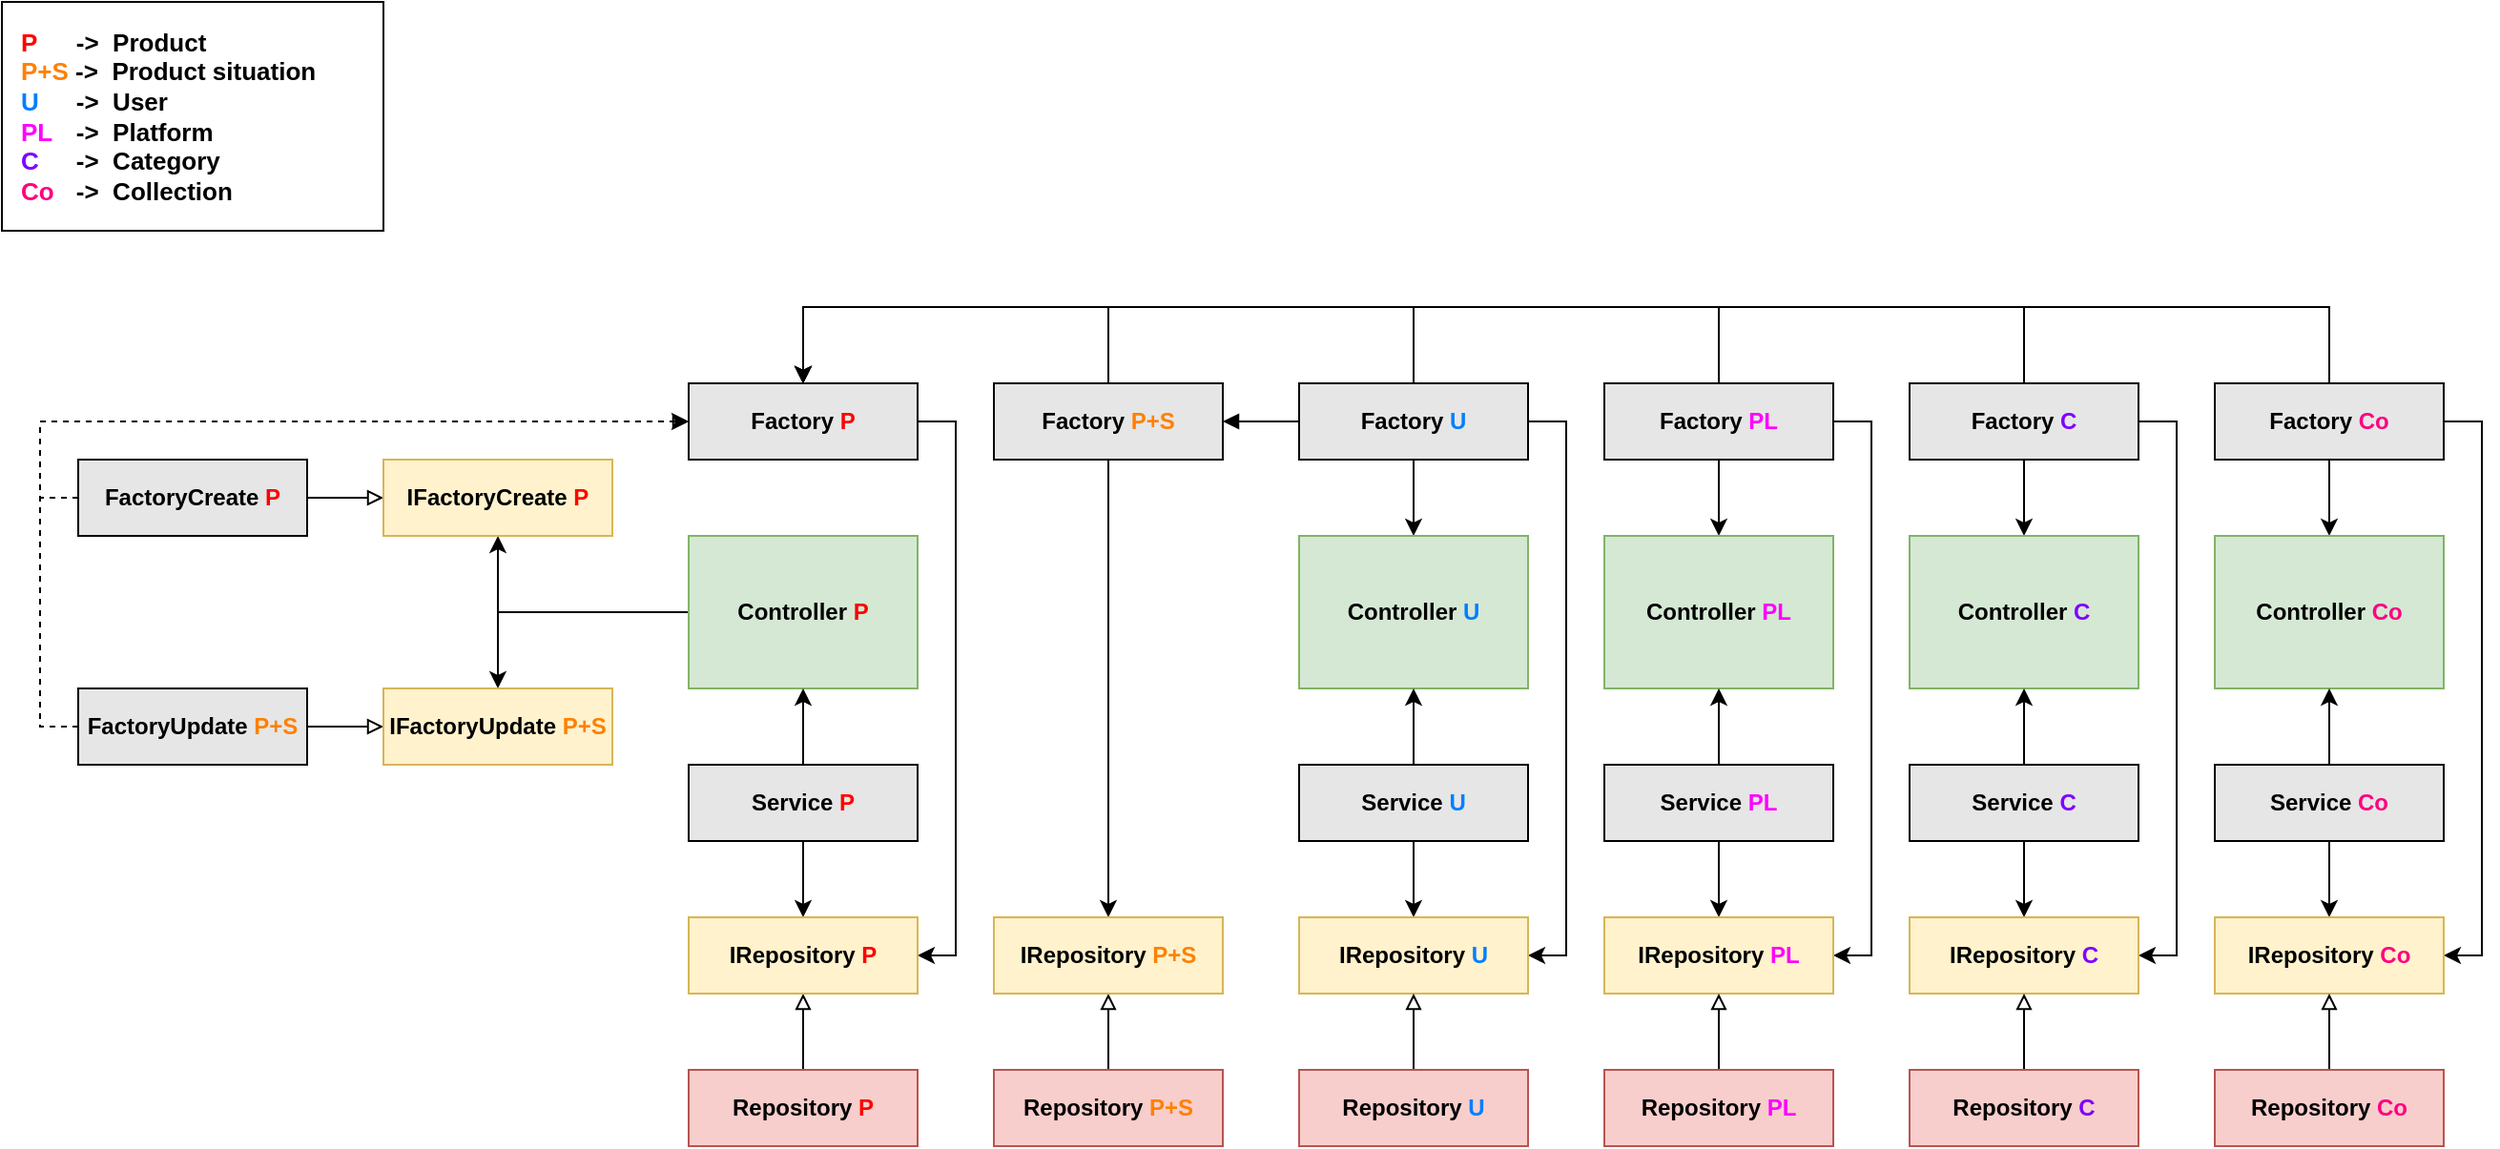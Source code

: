 <mxfile version="20.6.0" type="google"><diagram id="6JddzzMQcjXBdLVQW5BI" name="Página-1"><mxGraphModel grid="1" page="1" gridSize="10" guides="1" tooltips="1" connect="1" arrows="1" fold="1" pageScale="1" pageWidth="827" pageHeight="1169" math="0" shadow="0"><root><mxCell id="0"/><mxCell id="1" parent="0"/><mxCell id="akS8U3j8uPsjT_LzJy7--63" style="edgeStyle=orthogonalEdgeStyle;rounded=0;jumpStyle=none;orthogonalLoop=1;jettySize=auto;html=1;fontSize=12;fontColor=#7F00FF;endArrow=classic;endFill=1;" edge="1" parent="1" source="akS8U3j8uPsjT_LzJy7--12" target="akS8U3j8uPsjT_LzJy7--58"><mxGeometry relative="1" as="geometry"/></mxCell><mxCell id="P5B6yMFjr3VaSI04Bvaf-8" style="edgeStyle=orthogonalEdgeStyle;rounded=0;orthogonalLoop=1;jettySize=auto;html=1;entryX=1;entryY=0.5;entryDx=0;entryDy=0;endArrow=block;endFill=1;" edge="1" parent="1" source="akS8U3j8uPsjT_LzJy7--12" target="akS8U3j8uPsjT_LzJy7--11"><mxGeometry relative="1" as="geometry"/></mxCell><mxCell id="P5B6yMFjr3VaSI04Bvaf-44" style="edgeStyle=orthogonalEdgeStyle;rounded=0;orthogonalLoop=1;jettySize=auto;html=1;entryX=0.5;entryY=0;entryDx=0;entryDy=0;endArrow=classic;endFill=1;" edge="1" parent="1" source="akS8U3j8uPsjT_LzJy7--12" target="P5B6yMFjr3VaSI04Bvaf-33"><mxGeometry relative="1" as="geometry"><Array as="points"><mxPoint x="499" y="440"/><mxPoint x="179" y="440"/></Array></mxGeometry></mxCell><mxCell id="yZNMTFbg-Af2aMiafM4q-24" style="edgeStyle=orthogonalEdgeStyle;rounded=0;orthogonalLoop=1;jettySize=auto;html=1;entryX=1;entryY=0.5;entryDx=0;entryDy=0;fontColor=#FF8000;endArrow=classic;endFill=1;" edge="1" parent="1" source="akS8U3j8uPsjT_LzJy7--12" target="akS8U3j8uPsjT_LzJy7--62"><mxGeometry relative="1" as="geometry"><Array as="points"><mxPoint x="579" y="500"/><mxPoint x="579" y="780"/></Array></mxGeometry></mxCell><mxCell id="akS8U3j8uPsjT_LzJy7--12" value="Factory &lt;font color=&quot;#007fff&quot;&gt;U&lt;/font&gt;" style="rounded=0;whiteSpace=wrap;html=1;fontStyle=1;fillColor=#E6E6E6;" vertex="1" parent="1"><mxGeometry x="439" y="480" width="120" height="40" as="geometry"/></mxCell><mxCell id="akS8U3j8uPsjT_LzJy7--81" style="edgeStyle=orthogonalEdgeStyle;rounded=0;jumpStyle=none;orthogonalLoop=1;jettySize=auto;html=1;entryX=0.5;entryY=0;entryDx=0;entryDy=0;fontSize=12;fontColor=#7F00FF;endArrow=classic;endFill=1;" edge="1" parent="1" source="akS8U3j8uPsjT_LzJy7--13" target="akS8U3j8uPsjT_LzJy7--59"><mxGeometry relative="1" as="geometry"/></mxCell><mxCell id="P5B6yMFjr3VaSI04Bvaf-45" style="edgeStyle=orthogonalEdgeStyle;rounded=0;orthogonalLoop=1;jettySize=auto;html=1;entryX=0.5;entryY=0;entryDx=0;entryDy=0;endArrow=classic;endFill=1;" edge="1" parent="1" source="akS8U3j8uPsjT_LzJy7--13" target="P5B6yMFjr3VaSI04Bvaf-33"><mxGeometry relative="1" as="geometry"><Array as="points"><mxPoint x="659" y="440"/><mxPoint x="179" y="440"/></Array></mxGeometry></mxCell><mxCell id="yZNMTFbg-Af2aMiafM4q-29" style="edgeStyle=orthogonalEdgeStyle;rounded=0;orthogonalLoop=1;jettySize=auto;html=1;entryX=1;entryY=0.5;entryDx=0;entryDy=0;fontColor=#FF8000;endArrow=classic;endFill=1;" edge="1" parent="1" source="akS8U3j8uPsjT_LzJy7--13" target="akS8U3j8uPsjT_LzJy7--72"><mxGeometry relative="1" as="geometry"><Array as="points"><mxPoint x="739" y="500"/><mxPoint x="739" y="780"/></Array></mxGeometry></mxCell><mxCell id="akS8U3j8uPsjT_LzJy7--13" value="Factory &lt;font color=&quot;#ff00ff&quot;&gt;PL&lt;/font&gt;" style="rounded=0;whiteSpace=wrap;html=1;fontStyle=1;fillColor=#E6E6E6;" vertex="1" parent="1"><mxGeometry x="599" y="480" width="120" height="40" as="geometry"/></mxCell><mxCell id="akS8U3j8uPsjT_LzJy7--82" style="edgeStyle=orthogonalEdgeStyle;rounded=0;jumpStyle=none;orthogonalLoop=1;jettySize=auto;html=1;entryX=0.5;entryY=0;entryDx=0;entryDy=0;fontSize=12;fontColor=#7F00FF;endArrow=classic;endFill=1;" edge="1" parent="1" source="akS8U3j8uPsjT_LzJy7--14" target="akS8U3j8uPsjT_LzJy7--60"><mxGeometry relative="1" as="geometry"/></mxCell><mxCell id="P5B6yMFjr3VaSI04Bvaf-46" style="edgeStyle=orthogonalEdgeStyle;rounded=0;orthogonalLoop=1;jettySize=auto;html=1;entryX=0.5;entryY=0;entryDx=0;entryDy=0;endArrow=classic;endFill=1;" edge="1" parent="1" source="akS8U3j8uPsjT_LzJy7--14" target="P5B6yMFjr3VaSI04Bvaf-33"><mxGeometry relative="1" as="geometry"><Array as="points"><mxPoint x="819" y="440"/><mxPoint x="179" y="440"/></Array></mxGeometry></mxCell><mxCell id="yZNMTFbg-Af2aMiafM4q-32" style="edgeStyle=orthogonalEdgeStyle;rounded=0;orthogonalLoop=1;jettySize=auto;html=1;entryX=1;entryY=0.5;entryDx=0;entryDy=0;fontColor=#FF8000;endArrow=classic;endFill=1;" edge="1" parent="1" source="akS8U3j8uPsjT_LzJy7--14" target="akS8U3j8uPsjT_LzJy7--73"><mxGeometry relative="1" as="geometry"><Array as="points"><mxPoint x="899" y="500"/><mxPoint x="899" y="780"/></Array></mxGeometry></mxCell><mxCell id="akS8U3j8uPsjT_LzJy7--14" value="Factory &lt;font color=&quot;#7f00ff&quot;&gt;C&lt;/font&gt;" style="rounded=0;whiteSpace=wrap;html=1;fontStyle=1;fillColor=#E6E6E6;" vertex="1" parent="1"><mxGeometry x="759" y="480" width="120" height="40" as="geometry"/></mxCell><mxCell id="yZNMTFbg-Af2aMiafM4q-21" style="edgeStyle=orthogonalEdgeStyle;rounded=0;orthogonalLoop=1;jettySize=auto;html=1;fontColor=#FF8000;endArrow=block;endFill=0;" edge="1" parent="1" source="akS8U3j8uPsjT_LzJy7--29" target="yZNMTFbg-Af2aMiafM4q-19"><mxGeometry relative="1" as="geometry"/></mxCell><mxCell id="akS8U3j8uPsjT_LzJy7--29" value="Repository &lt;font color=&quot;#ff8000&quot;&gt;P+S&lt;/font&gt;" style="rounded=0;whiteSpace=wrap;html=1;fontStyle=1;fillColor=#f8cecc;strokeColor=#b85450;" vertex="1" parent="1"><mxGeometry x="279" y="840" width="120" height="40" as="geometry"/></mxCell><mxCell id="P5B6yMFjr3VaSI04Bvaf-43" style="edgeStyle=orthogonalEdgeStyle;rounded=0;orthogonalLoop=1;jettySize=auto;html=1;entryX=0.5;entryY=0;entryDx=0;entryDy=0;endArrow=classic;endFill=1;" edge="1" parent="1" source="akS8U3j8uPsjT_LzJy7--11" target="P5B6yMFjr3VaSI04Bvaf-33"><mxGeometry relative="1" as="geometry"><Array as="points"><mxPoint x="339" y="440"/><mxPoint x="179" y="440"/></Array></mxGeometry></mxCell><mxCell id="yZNMTFbg-Af2aMiafM4q-20" style="edgeStyle=orthogonalEdgeStyle;rounded=0;orthogonalLoop=1;jettySize=auto;html=1;entryX=0.5;entryY=0;entryDx=0;entryDy=0;fontColor=#FF8000;endArrow=classic;endFill=1;" edge="1" parent="1" source="akS8U3j8uPsjT_LzJy7--11" target="yZNMTFbg-Af2aMiafM4q-19"><mxGeometry relative="1" as="geometry"/></mxCell><mxCell id="akS8U3j8uPsjT_LzJy7--11" value="Factory &lt;font color=&quot;#ff8000&quot;&gt;P+S&lt;/font&gt;" style="rounded=0;whiteSpace=wrap;html=1;fontStyle=1;fillColor=#E6E6E6;" vertex="1" parent="1"><mxGeometry x="279" y="480" width="120" height="40" as="geometry"/></mxCell><mxCell id="akS8U3j8uPsjT_LzJy7--49" value="&lt;font color=&quot;#ff0000&quot;&gt;P&lt;/font&gt; &lt;span style=&quot;white-space: pre;&quot;&gt;&#9;&lt;/span&gt;-&amp;gt;&amp;nbsp; Product&lt;br style=&quot;&quot;&gt;&lt;font color=&quot;#ff8000&quot;&gt;P+S&lt;/font&gt; -&amp;gt;&amp;nbsp; Product situation&lt;br style=&quot;&quot;&gt;&lt;font color=&quot;#007fff&quot;&gt;U&lt;/font&gt; &lt;span style=&quot;white-space: pre;&quot;&gt;&#9;&lt;/span&gt;-&amp;gt;&amp;nbsp; User&lt;br style=&quot;&quot;&gt;&lt;font color=&quot;#ff00ff&quot;&gt;PL&lt;/font&gt; &lt;span style=&quot;white-space: pre;&quot;&gt;&#9;&lt;/span&gt;-&amp;gt;&amp;nbsp; Platform&lt;br style=&quot;&quot;&gt;&lt;div style=&quot;&quot;&gt;&lt;span style=&quot;background-color: initial;&quot;&gt;&lt;font color=&quot;#7f00ff&quot;&gt;C&lt;/font&gt; &lt;span style=&quot;white-space: pre;&quot;&gt;&#9;&lt;/span&gt;-&amp;gt;&amp;nbsp; Category&lt;/span&gt;&lt;/div&gt;&lt;div style=&quot;&quot;&gt;&lt;span style=&quot;background-color: initial;&quot;&gt;&lt;font color=&quot;#ff0080&quot;&gt;Co&lt;/font&gt;&lt;span style=&quot;white-space: pre;&quot;&gt;&#9;&lt;/span&gt;-&amp;gt;&amp;nbsp; Collection&lt;/span&gt;&lt;/div&gt;" style="rounded=0;whiteSpace=wrap;html=1;fontSize=13;align=left;fontStyle=1;spacing=10;" vertex="1" parent="1"><mxGeometry x="-241" y="280" width="200" height="120" as="geometry"/></mxCell><mxCell id="akS8U3j8uPsjT_LzJy7--58" value="&lt;span style=&quot;&quot;&gt;Controller &lt;font color=&quot;#007fff&quot; style=&quot;font-size: 12px;&quot;&gt;U&lt;/font&gt;&lt;/span&gt;" style="rounded=0;whiteSpace=wrap;html=1;fontStyle=1;fillColor=#d5e8d4;shadow=0;glass=0;sketch=0;strokeColor=#82b366;" vertex="1" parent="1"><mxGeometry x="439" y="560" width="120" height="80" as="geometry"/></mxCell><mxCell id="akS8U3j8uPsjT_LzJy7--59" value="&lt;span style=&quot;&quot;&gt;Controller &lt;font color=&quot;#ff00ff&quot; style=&quot;font-size: 12px;&quot;&gt;PL&lt;/font&gt;&lt;/span&gt;" style="rounded=0;whiteSpace=wrap;html=1;fontStyle=1;fillColor=#d5e8d4;shadow=0;glass=0;sketch=0;strokeColor=#82b366;" vertex="1" parent="1"><mxGeometry x="599" y="560" width="120" height="80" as="geometry"/></mxCell><mxCell id="akS8U3j8uPsjT_LzJy7--60" value="Controller &lt;font color=&quot;#7f00ff&quot;&gt;C&lt;/font&gt;" style="rounded=0;whiteSpace=wrap;html=1;fontStyle=1;fillColor=#d5e8d4;shadow=0;glass=0;sketch=0;strokeColor=#82b366;" vertex="1" parent="1"><mxGeometry x="759" y="560" width="120" height="80" as="geometry"/></mxCell><mxCell id="akS8U3j8uPsjT_LzJy7--66" style="edgeStyle=orthogonalEdgeStyle;rounded=0;jumpStyle=none;orthogonalLoop=1;jettySize=auto;html=1;exitX=0.5;exitY=0;exitDx=0;exitDy=0;entryX=0.5;entryY=1;entryDx=0;entryDy=0;fontSize=12;fontColor=#007FFF;endArrow=classic;endFill=1;" edge="1" parent="1" source="akS8U3j8uPsjT_LzJy7--61" target="akS8U3j8uPsjT_LzJy7--58"><mxGeometry relative="1" as="geometry"/></mxCell><mxCell id="yZNMTFbg-Af2aMiafM4q-25" style="edgeStyle=orthogonalEdgeStyle;rounded=0;orthogonalLoop=1;jettySize=auto;html=1;entryX=0.5;entryY=0;entryDx=0;entryDy=0;fontColor=#FF8000;endArrow=classic;endFill=1;" edge="1" parent="1" source="akS8U3j8uPsjT_LzJy7--61" target="akS8U3j8uPsjT_LzJy7--62"><mxGeometry relative="1" as="geometry"/></mxCell><mxCell id="akS8U3j8uPsjT_LzJy7--61" value="Service &lt;font color=&quot;#007fff&quot;&gt;U&lt;/font&gt;" style="rounded=0;whiteSpace=wrap;html=1;fontStyle=1;fillColor=#E6E6E6;" vertex="1" parent="1"><mxGeometry x="439" y="680" width="120" height="40" as="geometry"/></mxCell><mxCell id="akS8U3j8uPsjT_LzJy7--62" value="IRepository &lt;font color=&quot;#007fff&quot;&gt;U&lt;/font&gt;" style="rounded=0;whiteSpace=wrap;html=1;fontStyle=1;fillColor=#fff2cc;strokeColor=#d6b656;" vertex="1" parent="1"><mxGeometry x="439" y="760" width="120" height="40" as="geometry"/></mxCell><mxCell id="akS8U3j8uPsjT_LzJy7--75" style="edgeStyle=orthogonalEdgeStyle;rounded=0;jumpStyle=none;orthogonalLoop=1;jettySize=auto;html=1;fontSize=12;fontColor=#7F00FF;endArrow=classic;endFill=1;" edge="1" parent="1" source="akS8U3j8uPsjT_LzJy7--69" target="akS8U3j8uPsjT_LzJy7--59"><mxGeometry relative="1" as="geometry"/></mxCell><mxCell id="yZNMTFbg-Af2aMiafM4q-28" style="edgeStyle=orthogonalEdgeStyle;rounded=0;orthogonalLoop=1;jettySize=auto;html=1;fontColor=#FF8000;endArrow=classic;endFill=1;" edge="1" parent="1" source="akS8U3j8uPsjT_LzJy7--69" target="akS8U3j8uPsjT_LzJy7--72"><mxGeometry relative="1" as="geometry"/></mxCell><mxCell id="akS8U3j8uPsjT_LzJy7--69" value="Service &lt;font color=&quot;#ff00ff&quot;&gt;PL&lt;/font&gt;" style="rounded=0;whiteSpace=wrap;html=1;fontStyle=1;fillColor=#E6E6E6;" vertex="1" parent="1"><mxGeometry x="599" y="680" width="120" height="40" as="geometry"/></mxCell><mxCell id="akS8U3j8uPsjT_LzJy7--78" style="edgeStyle=orthogonalEdgeStyle;rounded=0;jumpStyle=none;orthogonalLoop=1;jettySize=auto;html=1;entryX=0.5;entryY=1;entryDx=0;entryDy=0;fontSize=12;fontColor=#7F00FF;endArrow=classic;endFill=1;" edge="1" parent="1" source="akS8U3j8uPsjT_LzJy7--70" target="akS8U3j8uPsjT_LzJy7--60"><mxGeometry relative="1" as="geometry"/></mxCell><mxCell id="yZNMTFbg-Af2aMiafM4q-31" style="edgeStyle=orthogonalEdgeStyle;rounded=0;orthogonalLoop=1;jettySize=auto;html=1;exitX=0.5;exitY=1;exitDx=0;exitDy=0;entryX=0.5;entryY=0;entryDx=0;entryDy=0;fontColor=#FF8000;endArrow=classic;endFill=1;" edge="1" parent="1" source="akS8U3j8uPsjT_LzJy7--70" target="akS8U3j8uPsjT_LzJy7--73"><mxGeometry relative="1" as="geometry"/></mxCell><mxCell id="akS8U3j8uPsjT_LzJy7--70" value="Service &lt;font color=&quot;#7f00ff&quot;&gt;C&lt;/font&gt;" style="rounded=0;whiteSpace=wrap;html=1;fontStyle=1;fillColor=#E6E6E6;" vertex="1" parent="1"><mxGeometry x="759" y="680" width="120" height="40" as="geometry"/></mxCell><mxCell id="akS8U3j8uPsjT_LzJy7--72" value="IRepository &lt;font color=&quot;#ff00ff&quot;&gt;PL&lt;/font&gt;" style="rounded=0;whiteSpace=wrap;html=1;fontStyle=1;fillColor=#fff2cc;strokeColor=#d6b656;" vertex="1" parent="1"><mxGeometry x="599" y="760" width="120" height="40" as="geometry"/></mxCell><mxCell id="akS8U3j8uPsjT_LzJy7--73" value="IRepository&amp;nbsp;&lt;span style=&quot;color: rgb(127, 0, 255);&quot;&gt;C&lt;/span&gt;" style="rounded=0;whiteSpace=wrap;html=1;fontStyle=1;fillColor=#fff2cc;strokeColor=#d6b656;" vertex="1" parent="1"><mxGeometry x="759" y="760" width="120" height="40" as="geometry"/></mxCell><mxCell id="bNUEbo6eeJRGHgdps0h5-3" style="edgeStyle=orthogonalEdgeStyle;rounded=0;jumpStyle=none;orthogonalLoop=1;jettySize=auto;html=1;entryX=0.5;entryY=0;entryDx=0;entryDy=0;fontSize=12;fontColor=#7F00FF;endArrow=classic;endFill=1;" edge="1" parent="1" source="bNUEbo6eeJRGHgdps0h5-4" target="bNUEbo6eeJRGHgdps0h5-5"><mxGeometry relative="1" as="geometry"/></mxCell><mxCell id="P5B6yMFjr3VaSI04Bvaf-47" style="edgeStyle=orthogonalEdgeStyle;rounded=0;orthogonalLoop=1;jettySize=auto;html=1;entryX=0.5;entryY=0;entryDx=0;entryDy=0;endArrow=classic;endFill=1;" edge="1" parent="1" source="bNUEbo6eeJRGHgdps0h5-4" target="P5B6yMFjr3VaSI04Bvaf-33"><mxGeometry relative="1" as="geometry"><Array as="points"><mxPoint x="979" y="440"/><mxPoint x="179" y="440"/></Array></mxGeometry></mxCell><mxCell id="yZNMTFbg-Af2aMiafM4q-36" style="edgeStyle=orthogonalEdgeStyle;rounded=0;orthogonalLoop=1;jettySize=auto;html=1;entryX=1;entryY=0.5;entryDx=0;entryDy=0;fontColor=#FF8000;endArrow=classic;endFill=1;" edge="1" parent="1" source="bNUEbo6eeJRGHgdps0h5-4" target="bNUEbo6eeJRGHgdps0h5-10"><mxGeometry relative="1" as="geometry"><Array as="points"><mxPoint x="1059" y="500"/><mxPoint x="1059" y="780"/></Array></mxGeometry></mxCell><mxCell id="bNUEbo6eeJRGHgdps0h5-4" value="Factory &lt;font color=&quot;#ff0080&quot;&gt;Co&lt;/font&gt;" style="rounded=0;whiteSpace=wrap;html=1;fontStyle=1;fillColor=#E6E6E6;" vertex="1" parent="1"><mxGeometry x="919" y="480" width="120" height="40" as="geometry"/></mxCell><mxCell id="bNUEbo6eeJRGHgdps0h5-5" value="Controller &lt;font color=&quot;#ff0080&quot;&gt;Co&lt;/font&gt;" style="rounded=0;whiteSpace=wrap;html=1;fontStyle=1;fillColor=#d5e8d4;shadow=0;glass=0;sketch=0;strokeColor=#82b366;" vertex="1" parent="1"><mxGeometry x="919" y="560" width="120" height="80" as="geometry"/></mxCell><mxCell id="bNUEbo6eeJRGHgdps0h5-6" style="edgeStyle=orthogonalEdgeStyle;rounded=0;jumpStyle=none;orthogonalLoop=1;jettySize=auto;html=1;entryX=0.5;entryY=1;entryDx=0;entryDy=0;fontSize=12;fontColor=#7F00FF;endArrow=classic;endFill=1;" edge="1" parent="1" source="bNUEbo6eeJRGHgdps0h5-8" target="bNUEbo6eeJRGHgdps0h5-5"><mxGeometry relative="1" as="geometry"/></mxCell><mxCell id="yZNMTFbg-Af2aMiafM4q-35" style="edgeStyle=orthogonalEdgeStyle;rounded=0;orthogonalLoop=1;jettySize=auto;html=1;entryX=0.5;entryY=0;entryDx=0;entryDy=0;fontColor=#FF8000;endArrow=classic;endFill=1;" edge="1" parent="1" source="bNUEbo6eeJRGHgdps0h5-8" target="bNUEbo6eeJRGHgdps0h5-10"><mxGeometry relative="1" as="geometry"/></mxCell><mxCell id="bNUEbo6eeJRGHgdps0h5-8" value="Service &lt;font color=&quot;#ff0080&quot;&gt;Co&lt;/font&gt;" style="rounded=0;whiteSpace=wrap;html=1;fontStyle=1;fillColor=#E6E6E6;" vertex="1" parent="1"><mxGeometry x="919" y="680" width="120" height="40" as="geometry"/></mxCell><mxCell id="bNUEbo6eeJRGHgdps0h5-10" value="IRepository&amp;nbsp;&lt;font color=&quot;#ff0080&quot;&gt;Co&lt;/font&gt;" style="rounded=0;whiteSpace=wrap;html=1;fontStyle=1;fillColor=#fff2cc;strokeColor=#d6b656;" vertex="1" parent="1"><mxGeometry x="919" y="760" width="120" height="40" as="geometry"/></mxCell><mxCell id="yZNMTFbg-Af2aMiafM4q-18" style="edgeStyle=orthogonalEdgeStyle;rounded=0;orthogonalLoop=1;jettySize=auto;html=1;entryX=1;entryY=0.5;entryDx=0;entryDy=0;fontColor=#FF8000;endArrow=classic;endFill=1;" edge="1" parent="1" source="P5B6yMFjr3VaSI04Bvaf-33" target="yZNMTFbg-Af2aMiafM4q-13"><mxGeometry relative="1" as="geometry"><Array as="points"><mxPoint x="259" y="500"/><mxPoint x="259" y="780"/></Array></mxGeometry></mxCell><mxCell id="P5B6yMFjr3VaSI04Bvaf-33" value="Factory &lt;font color=&quot;#ff0000&quot;&gt;P&lt;/font&gt;" style="rounded=0;whiteSpace=wrap;html=1;fontStyle=1;fillColor=#E6E6E6;" vertex="1" parent="1"><mxGeometry x="119" y="480" width="120" height="40" as="geometry"/></mxCell><mxCell id="P5B6yMFjr3VaSI04Bvaf-55" style="edgeStyle=orthogonalEdgeStyle;rounded=0;orthogonalLoop=1;jettySize=auto;html=1;entryX=0;entryY=0.5;entryDx=0;entryDy=0;dashed=1;endArrow=block;endFill=0;" edge="1" parent="1" source="P5B6yMFjr3VaSI04Bvaf-34" target="P5B6yMFjr3VaSI04Bvaf-33"><mxGeometry relative="1" as="geometry"><Array as="points"><mxPoint x="-221" y="660"/><mxPoint x="-221" y="500"/></Array></mxGeometry></mxCell><mxCell id="yZNMTFbg-Af2aMiafM4q-12" style="edgeStyle=orthogonalEdgeStyle;rounded=0;orthogonalLoop=1;jettySize=auto;html=1;exitX=1;exitY=0.5;exitDx=0;exitDy=0;entryX=0;entryY=0.5;entryDx=0;entryDy=0;fontColor=#FF8000;endArrow=block;endFill=0;" edge="1" parent="1" source="P5B6yMFjr3VaSI04Bvaf-34" target="yZNMTFbg-Af2aMiafM4q-3"><mxGeometry relative="1" as="geometry"/></mxCell><mxCell id="P5B6yMFjr3VaSI04Bvaf-34" value="FactoryUpdate&amp;nbsp;&lt;font color=&quot;#ff8000&quot;&gt;P+S&lt;/font&gt;" style="rounded=0;whiteSpace=wrap;html=1;fontStyle=1;fillColor=#E6E6E6;" vertex="1" parent="1"><mxGeometry x="-201" y="640" width="120" height="40" as="geometry"/></mxCell><mxCell id="yZNMTFbg-Af2aMiafM4q-6" style="edgeStyle=orthogonalEdgeStyle;rounded=0;orthogonalLoop=1;jettySize=auto;html=1;entryX=0.5;entryY=1;entryDx=0;entryDy=0;fontColor=#FF8000;" edge="1" parent="1" source="P5B6yMFjr3VaSI04Bvaf-35" target="yZNMTFbg-Af2aMiafM4q-2"><mxGeometry relative="1" as="geometry"/></mxCell><mxCell id="yZNMTFbg-Af2aMiafM4q-7" style="edgeStyle=orthogonalEdgeStyle;rounded=0;orthogonalLoop=1;jettySize=auto;html=1;entryX=0.5;entryY=0;entryDx=0;entryDy=0;fontColor=#FF8000;" edge="1" parent="1" source="P5B6yMFjr3VaSI04Bvaf-35" target="yZNMTFbg-Af2aMiafM4q-3"><mxGeometry relative="1" as="geometry"/></mxCell><mxCell id="P5B6yMFjr3VaSI04Bvaf-35" value="&lt;span style=&quot;&quot;&gt;Controller &lt;font style=&quot;font-size: 12px;&quot; color=&quot;#ff0000&quot;&gt;P&lt;/font&gt;&lt;/span&gt;" style="rounded=0;whiteSpace=wrap;html=1;fontStyle=1;shadow=0;glass=0;sketch=0;fillStyle=auto;fillColor=#d5e8d4;strokeColor=#82b366;" vertex="1" parent="1"><mxGeometry x="119" y="560" width="120" height="80" as="geometry"/></mxCell><mxCell id="P5B6yMFjr3VaSI04Bvaf-41" style="edgeStyle=orthogonalEdgeStyle;rounded=0;orthogonalLoop=1;jettySize=auto;html=1;entryX=0.5;entryY=1;entryDx=0;entryDy=0;endArrow=classic;endFill=1;" edge="1" parent="1" source="P5B6yMFjr3VaSI04Bvaf-36" target="P5B6yMFjr3VaSI04Bvaf-35"><mxGeometry relative="1" as="geometry"/></mxCell><mxCell id="yZNMTFbg-Af2aMiafM4q-15" style="edgeStyle=orthogonalEdgeStyle;rounded=0;orthogonalLoop=1;jettySize=auto;html=1;entryX=0.5;entryY=0;entryDx=0;entryDy=0;fontColor=#FF8000;endArrow=classic;endFill=1;" edge="1" parent="1" source="P5B6yMFjr3VaSI04Bvaf-36" target="yZNMTFbg-Af2aMiafM4q-13"><mxGeometry relative="1" as="geometry"/></mxCell><mxCell id="P5B6yMFjr3VaSI04Bvaf-36" value="Service &lt;font color=&quot;#ff0000&quot;&gt;P&lt;/font&gt;" style="rounded=0;whiteSpace=wrap;html=1;fontStyle=1;fillColor=#E6E6E6;" vertex="1" parent="1"><mxGeometry x="119" y="680" width="120" height="40" as="geometry"/></mxCell><mxCell id="yZNMTFbg-Af2aMiafM4q-14" style="edgeStyle=orthogonalEdgeStyle;rounded=0;orthogonalLoop=1;jettySize=auto;html=1;entryX=0.5;entryY=1;entryDx=0;entryDy=0;fontColor=#FF8000;endArrow=block;endFill=0;" edge="1" parent="1" source="P5B6yMFjr3VaSI04Bvaf-37" target="yZNMTFbg-Af2aMiafM4q-13"><mxGeometry relative="1" as="geometry"/></mxCell><mxCell id="P5B6yMFjr3VaSI04Bvaf-37" value="Repository &lt;font color=&quot;#ff0000&quot;&gt;P&lt;/font&gt;" style="rounded=0;whiteSpace=wrap;html=1;fontStyle=1;fillColor=#f8cecc;strokeColor=#b85450;" vertex="1" parent="1"><mxGeometry x="119" y="840" width="120" height="40" as="geometry"/></mxCell><mxCell id="yZNMTFbg-Af2aMiafM4q-1" style="edgeStyle=orthogonalEdgeStyle;rounded=0;orthogonalLoop=1;jettySize=auto;html=1;exitX=0;exitY=0.5;exitDx=0;exitDy=0;entryX=0;entryY=0.5;entryDx=0;entryDy=0;dashed=1;" edge="1" parent="1" source="P5B6yMFjr3VaSI04Bvaf-48" target="P5B6yMFjr3VaSI04Bvaf-33"><mxGeometry relative="1" as="geometry"><Array as="points"><mxPoint x="-221" y="540"/><mxPoint x="-221" y="500"/></Array></mxGeometry></mxCell><mxCell id="yZNMTFbg-Af2aMiafM4q-11" style="edgeStyle=orthogonalEdgeStyle;rounded=0;orthogonalLoop=1;jettySize=auto;html=1;exitX=1;exitY=0.5;exitDx=0;exitDy=0;entryX=0;entryY=0.5;entryDx=0;entryDy=0;fontColor=#FF8000;endArrow=block;endFill=0;" edge="1" parent="1" source="P5B6yMFjr3VaSI04Bvaf-48" target="yZNMTFbg-Af2aMiafM4q-2"><mxGeometry relative="1" as="geometry"/></mxCell><mxCell id="P5B6yMFjr3VaSI04Bvaf-48" value="FactoryCreate&amp;nbsp;&lt;font color=&quot;#ff0000&quot;&gt;P&lt;/font&gt;" style="rounded=0;whiteSpace=wrap;html=1;fontStyle=1;fillColor=#E6E6E6;" vertex="1" parent="1"><mxGeometry x="-201" y="520" width="120" height="40" as="geometry"/></mxCell><mxCell id="yZNMTFbg-Af2aMiafM4q-2" value="IFactoryCreate&amp;nbsp;&lt;font color=&quot;#ff0000&quot;&gt;P&lt;/font&gt;" style="rounded=0;whiteSpace=wrap;html=1;fontStyle=1;fillColor=#fff2cc;strokeColor=#d6b656;" vertex="1" parent="1"><mxGeometry x="-41" y="520" width="120" height="40" as="geometry"/></mxCell><mxCell id="yZNMTFbg-Af2aMiafM4q-3" value="IFactoryUpdate&amp;nbsp;&lt;font color=&quot;#ff8000&quot;&gt;P+S&lt;/font&gt;" style="rounded=0;whiteSpace=wrap;html=1;fontStyle=1;fillColor=#fff2cc;strokeColor=#d6b656;" vertex="1" parent="1"><mxGeometry x="-41" y="640" width="120" height="40" as="geometry"/></mxCell><mxCell id="yZNMTFbg-Af2aMiafM4q-13" value="IRepository &lt;font color=&quot;#ff0000&quot;&gt;P&lt;/font&gt;" style="rounded=0;whiteSpace=wrap;html=1;fontStyle=1;fillColor=#fff2cc;strokeColor=#d6b656;" vertex="1" parent="1"><mxGeometry x="119" y="760" width="120" height="40" as="geometry"/></mxCell><mxCell id="yZNMTFbg-Af2aMiafM4q-19" value="IRepository &lt;font color=&quot;#ff8000&quot;&gt;P+S&lt;/font&gt;" style="rounded=0;whiteSpace=wrap;html=1;fontStyle=1;fillColor=#fff2cc;strokeColor=#d6b656;" vertex="1" parent="1"><mxGeometry x="279" y="760" width="120" height="40" as="geometry"/></mxCell><mxCell id="yZNMTFbg-Af2aMiafM4q-23" style="edgeStyle=orthogonalEdgeStyle;rounded=0;orthogonalLoop=1;jettySize=auto;html=1;fontColor=#FF8000;endArrow=block;endFill=0;" edge="1" parent="1" source="yZNMTFbg-Af2aMiafM4q-22" target="akS8U3j8uPsjT_LzJy7--62"><mxGeometry relative="1" as="geometry"/></mxCell><mxCell id="yZNMTFbg-Af2aMiafM4q-22" value="Repository &lt;font color=&quot;#007fff&quot;&gt;U&lt;/font&gt;" style="rounded=0;whiteSpace=wrap;html=1;fontStyle=1;fillColor=#f8cecc;strokeColor=#b85450;" vertex="1" parent="1"><mxGeometry x="439" y="840" width="120" height="40" as="geometry"/></mxCell><mxCell id="yZNMTFbg-Af2aMiafM4q-27" style="edgeStyle=orthogonalEdgeStyle;rounded=0;orthogonalLoop=1;jettySize=auto;html=1;fontColor=#FF8000;endArrow=block;endFill=0;" edge="1" parent="1" source="yZNMTFbg-Af2aMiafM4q-26" target="akS8U3j8uPsjT_LzJy7--72"><mxGeometry relative="1" as="geometry"/></mxCell><mxCell id="yZNMTFbg-Af2aMiafM4q-26" value="Repository &lt;font color=&quot;#ff00ff&quot;&gt;PL&lt;/font&gt;" style="rounded=0;whiteSpace=wrap;html=1;fontStyle=1;fillColor=#f8cecc;strokeColor=#b85450;" vertex="1" parent="1"><mxGeometry x="599" y="840" width="120" height="40" as="geometry"/></mxCell><mxCell id="yZNMTFbg-Af2aMiafM4q-33" style="edgeStyle=orthogonalEdgeStyle;rounded=0;orthogonalLoop=1;jettySize=auto;html=1;fontColor=#FF8000;endArrow=block;endFill=0;" edge="1" parent="1" source="yZNMTFbg-Af2aMiafM4q-30" target="akS8U3j8uPsjT_LzJy7--73"><mxGeometry relative="1" as="geometry"/></mxCell><mxCell id="yZNMTFbg-Af2aMiafM4q-30" value="Repository&amp;nbsp;&lt;span style=&quot;color: rgb(127, 0, 255);&quot;&gt;C&lt;/span&gt;" style="rounded=0;whiteSpace=wrap;html=1;fontStyle=1;fillColor=#f8cecc;strokeColor=#b85450;" vertex="1" parent="1"><mxGeometry x="759" y="840" width="120" height="40" as="geometry"/></mxCell><mxCell id="yZNMTFbg-Af2aMiafM4q-37" style="edgeStyle=orthogonalEdgeStyle;rounded=0;orthogonalLoop=1;jettySize=auto;html=1;fontColor=#FF8000;endArrow=block;endFill=0;" edge="1" parent="1" source="yZNMTFbg-Af2aMiafM4q-34" target="bNUEbo6eeJRGHgdps0h5-10"><mxGeometry relative="1" as="geometry"/></mxCell><mxCell id="yZNMTFbg-Af2aMiafM4q-34" value="Repository&amp;nbsp;&lt;font color=&quot;#ff0080&quot;&gt;Co&lt;/font&gt;" style="rounded=0;whiteSpace=wrap;html=1;fontStyle=1;fillColor=#f8cecc;strokeColor=#b85450;" vertex="1" parent="1"><mxGeometry x="919" y="840" width="120" height="40" as="geometry"/></mxCell></root></mxGraphModel></diagram></mxfile>